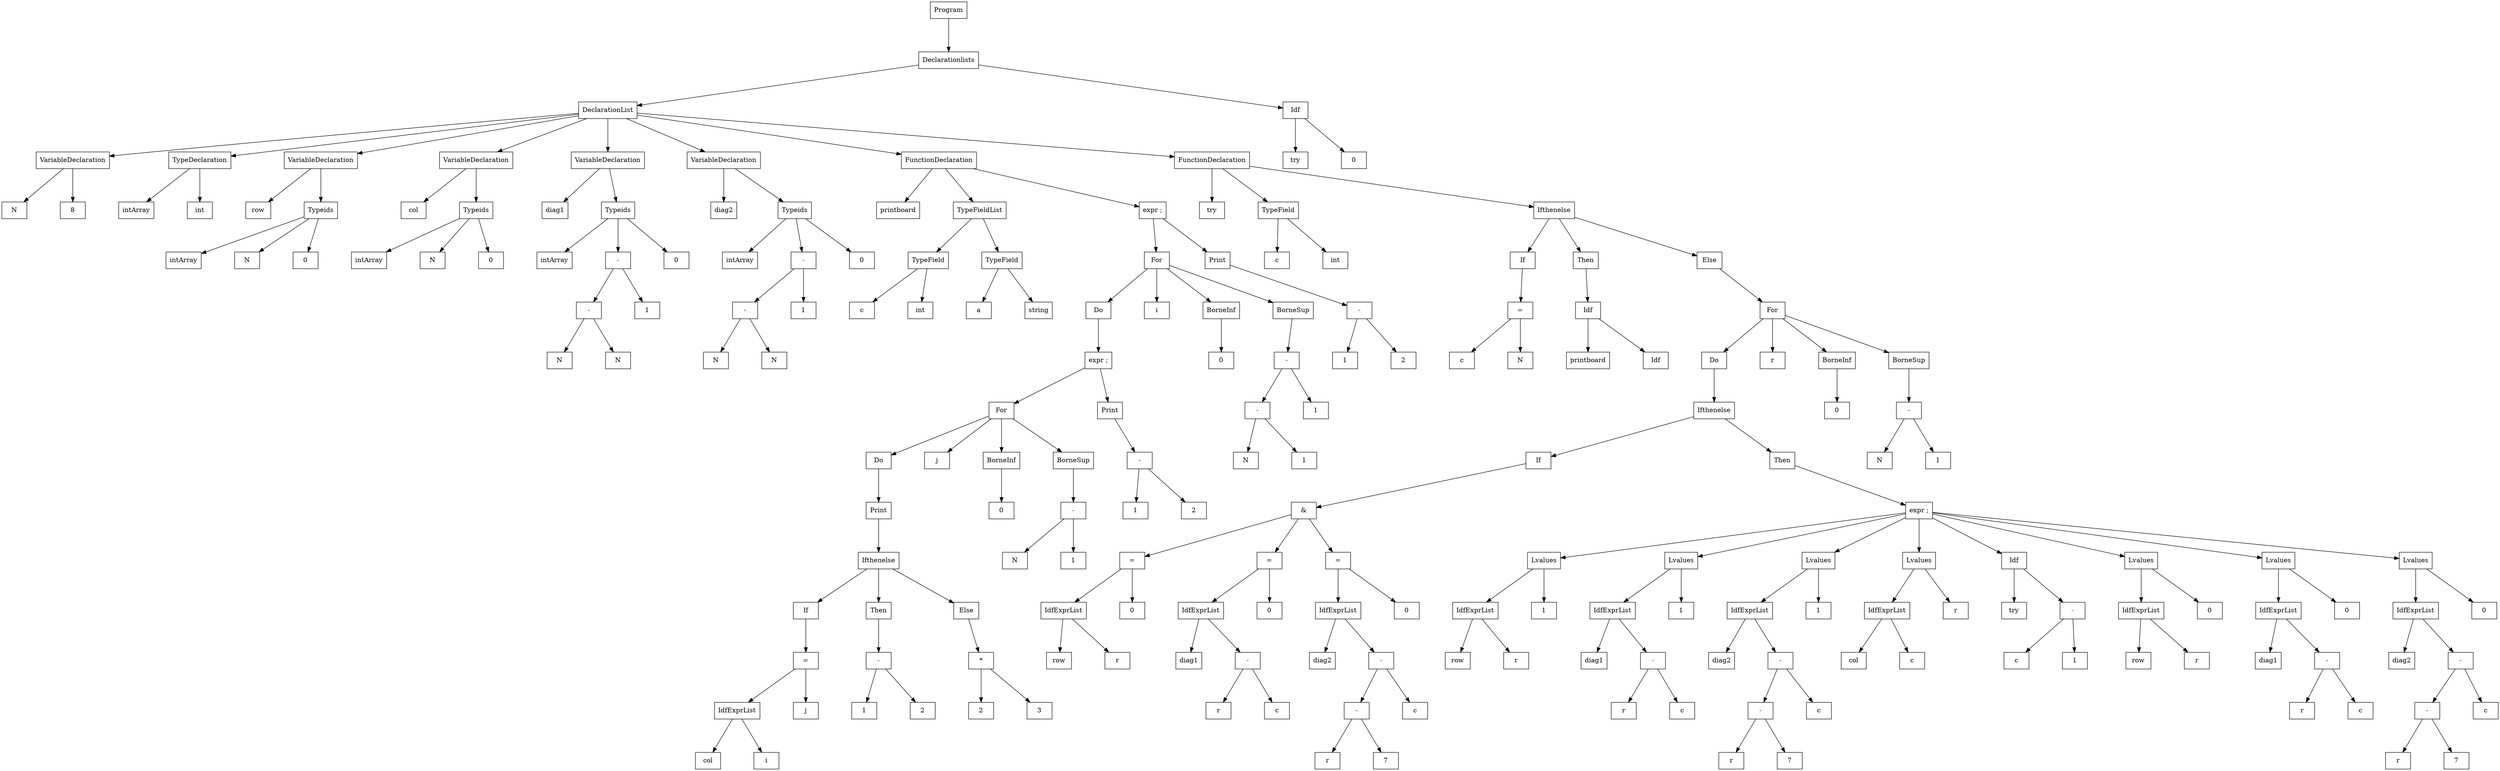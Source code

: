 digraph "ast"{

	nodesep=1;
	ranksep=1;

	N2 [label="DeclarationList", shape="box"];
	N4 [label="N", shape="box"];
	N5 [label="8", shape="box"];
	N3 [label="VariableDeclaration", shape="box"];
	N7 [label="intArray", shape="box"];
	N8 [label="int", shape="box"];
	N6 [label="TypeDeclaration", shape="box"];
	N10 [label="row", shape="box"];
	N12 [label="intArray", shape="box"];
	N13 [label="N", shape="box"];
	N14 [label="0", shape="box"];
	N11 [label="Typeids", shape="box"];
	N9 [label="VariableDeclaration", shape="box"];
	N16 [label="col", shape="box"];
	N18 [label="intArray", shape="box"];
	N19 [label="N", shape="box"];
	N20 [label="0", shape="box"];
	N17 [label="Typeids", shape="box"];
	N15 [label="VariableDeclaration", shape="box"];
	N22 [label="diag1", shape="box"];
	N24 [label="intArray", shape="box"];
	N27 [label="N", shape="box"];
	N28 [label="N", shape="box"];
	N26 [label="-", shape="box"];
	N29 [label="1", shape="box"];
	N25 [label="-", shape="box"];
	N30 [label="0", shape="box"];
	N23 [label="Typeids", shape="box"];
	N21 [label="VariableDeclaration", shape="box"];
	N32 [label="diag2", shape="box"];
	N34 [label="intArray", shape="box"];
	N37 [label="N", shape="box"];
	N38 [label="N", shape="box"];
	N36 [label="-", shape="box"];
	N39 [label="1", shape="box"];
	N35 [label="-", shape="box"];
	N40 [label="0", shape="box"];
	N33 [label="Typeids", shape="box"];
	N31 [label="VariableDeclaration", shape="box"];
	N42 [label="printboard", shape="box"];
	N43 [label="TypeFieldList", shape="box"];
	N45 [label="c", shape="box"];
	N46 [label="int", shape="box"];
	N44 [label="TypeField", shape="box"];
	N48 [label="a", shape="box"];
	N49 [label="string", shape="box"];
	N47 [label="TypeField", shape="box"];
	N50 [label="expr ;", shape="box"];
	N53 [label="expr ;", shape="box"];
	N60 [label="IdfExprList", shape="box"];
	N61 [label="col", shape="box"];
	N62 [label="i", shape="box"];
	N63 [label="j", shape="box"];
	N59 [label="=", shape="box"];
	N58 [label="If", shape="box"];
	N66 [label="1", shape="box"];
	N67 [label="2", shape="box"];
	N65 [label="-", shape="box"];
	N64 [label="Then", shape="box"];
	N70 [label="2", shape="box"];
	N71 [label="3", shape="box"];
	N69 [label="*", shape="box"];
	N68 [label="Else", shape="box"];
	N57 [label="Ifthenelse", shape="box"];
	N56 [label="Print", shape="box"];
	N55 [label="Do", shape="box"];
	N72 [label="j", shape="box"];
	N74 [label="0", shape="box"];
	N73 [label="BorneInf", shape="box"];
	N77 [label="N", shape="box"];
	N78 [label="1", shape="box"];
	N76 [label="-", shape="box"];
	N75 [label="BorneSup", shape="box"];
	N54 [label="For", shape="box"];
	N81 [label="1", shape="box"];
	N82 [label="2", shape="box"];
	N80 [label="-", shape="box"];
	N79 [label="Print", shape="box"];
	N52 [label="Do", shape="box"];
	N83 [label="i", shape="box"];
	N85 [label="0", shape="box"];
	N84 [label="BorneInf", shape="box"];
	N89 [label="N", shape="box"];
	N90 [label="1", shape="box"];
	N88 [label="-", shape="box"];
	N91 [label="1", shape="box"];
	N87 [label="-", shape="box"];
	N86 [label="BorneSup", shape="box"];
	N51 [label="For", shape="box"];
	N94 [label="1", shape="box"];
	N95 [label="2", shape="box"];
	N93 [label="-", shape="box"];
	N92 [label="Print", shape="box"];
	N41 [label="FunctionDeclaration", shape="box"];
	N97 [label="try", shape="box"];
	N99 [label="c", shape="box"];
	N100 [label="int", shape="box"];
	N98 [label="TypeField", shape="box"];
	N104 [label="c", shape="box"];
	N105 [label="N", shape="box"];
	N103 [label="=", shape="box"];
	N102 [label="If", shape="box"];
	N107 [label="Idf", shape="box"];
	N108 [label="printboard", shape="box"];
	N109 [label="Idf", shape="box"];
	N106 [label="Then", shape="box"];
	N115 [label="&", shape="box"];
	N117 [label="IdfExprList", shape="box"];
	N118 [label="row", shape="box"];
	N119 [label="r", shape="box"];
	N120 [label="0", shape="box"];
	N116 [label="=", shape="box"];
	N122 [label="IdfExprList", shape="box"];
	N123 [label="diag1", shape="box"];
	N125 [label="r", shape="box"];
	N126 [label="c", shape="box"];
	N124 [label="-", shape="box"];
	N127 [label="0", shape="box"];
	N121 [label="=", shape="box"];
	N129 [label="IdfExprList", shape="box"];
	N130 [label="diag2", shape="box"];
	N133 [label="r", shape="box"];
	N134 [label="7", shape="box"];
	N132 [label="-", shape="box"];
	N135 [label="c", shape="box"];
	N131 [label="-", shape="box"];
	N136 [label="0", shape="box"];
	N128 [label="=", shape="box"];
	N114 [label="If", shape="box"];
	N138 [label="expr ;", shape="box"];
	N140 [label="IdfExprList", shape="box"];
	N141 [label="row", shape="box"];
	N142 [label="r", shape="box"];
	N143 [label="1", shape="box"];
	N139 [label="Lvalues", shape="box"];
	N145 [label="IdfExprList", shape="box"];
	N146 [label="diag1", shape="box"];
	N148 [label="r", shape="box"];
	N149 [label="c", shape="box"];
	N147 [label="-", shape="box"];
	N150 [label="1", shape="box"];
	N144 [label="Lvalues", shape="box"];
	N152 [label="IdfExprList", shape="box"];
	N153 [label="diag2", shape="box"];
	N156 [label="r", shape="box"];
	N157 [label="7", shape="box"];
	N155 [label="-", shape="box"];
	N158 [label="c", shape="box"];
	N154 [label="-", shape="box"];
	N159 [label="1", shape="box"];
	N151 [label="Lvalues", shape="box"];
	N161 [label="IdfExprList", shape="box"];
	N162 [label="col", shape="box"];
	N163 [label="c", shape="box"];
	N164 [label="r", shape="box"];
	N160 [label="Lvalues", shape="box"];
	N165 [label="Idf", shape="box"];
	N166 [label="try", shape="box"];
	N168 [label="c", shape="box"];
	N169 [label="1", shape="box"];
	N167 [label="-", shape="box"];
	N171 [label="IdfExprList", shape="box"];
	N172 [label="row", shape="box"];
	N173 [label="r", shape="box"];
	N174 [label="0", shape="box"];
	N170 [label="Lvalues", shape="box"];
	N176 [label="IdfExprList", shape="box"];
	N177 [label="diag1", shape="box"];
	N179 [label="r", shape="box"];
	N180 [label="c", shape="box"];
	N178 [label="-", shape="box"];
	N181 [label="0", shape="box"];
	N175 [label="Lvalues", shape="box"];
	N183 [label="IdfExprList", shape="box"];
	N184 [label="diag2", shape="box"];
	N187 [label="r", shape="box"];
	N188 [label="7", shape="box"];
	N186 [label="-", shape="box"];
	N189 [label="c", shape="box"];
	N185 [label="-", shape="box"];
	N190 [label="0", shape="box"];
	N182 [label="Lvalues", shape="box"];
	N137 [label="Then", shape="box"];
	N113 [label="Ifthenelse", shape="box"];
	N112 [label="Do", shape="box"];
	N191 [label="r", shape="box"];
	N193 [label="0", shape="box"];
	N192 [label="BorneInf", shape="box"];
	N196 [label="N", shape="box"];
	N197 [label="1", shape="box"];
	N195 [label="-", shape="box"];
	N194 [label="BorneSup", shape="box"];
	N111 [label="For", shape="box"];
	N110 [label="Else", shape="box"];
	N101 [label="Ifthenelse", shape="box"];
	N96 [label="FunctionDeclaration", shape="box"];
	N198 [label="Idf", shape="box"];
	N199 [label="try", shape="box"];
	N200 [label="0", shape="box"];
	N1 [label="Declarationlists", shape="box"];
	N0 [label="Program", shape="box"];

	N3 -> N4; 
	N3 -> N5; 
	N2 -> N3; 
	N6 -> N7; 
	N6 -> N8; 
	N2 -> N6; 
	N11 -> N12; 
	N11 -> N13; 
	N11 -> N14; 
	N9 -> N10; 
	N9 -> N11; 
	N2 -> N9; 
	N17 -> N18; 
	N17 -> N19; 
	N17 -> N20; 
	N15 -> N16; 
	N15 -> N17; 
	N2 -> N15; 
	N26 -> N27; 
	N26 -> N28; 
	N25 -> N26; 
	N25 -> N29; 
	N23 -> N24; 
	N23 -> N25; 
	N23 -> N30; 
	N21 -> N22; 
	N21 -> N23; 
	N2 -> N21; 
	N36 -> N37; 
	N36 -> N38; 
	N35 -> N36; 
	N35 -> N39; 
	N33 -> N34; 
	N33 -> N35; 
	N33 -> N40; 
	N31 -> N32; 
	N31 -> N33; 
	N2 -> N31; 
	N44 -> N45; 
	N44 -> N46; 
	N43 -> N44; 
	N47 -> N48; 
	N47 -> N49; 
	N43 -> N47; 
	N60 -> N61; 
	N60 -> N62; 
	N59 -> N60; 
	N59 -> N63; 
	N58 -> N59; 
	N65 -> N66; 
	N65 -> N67; 
	N64 -> N65; 
	N69 -> N70; 
	N69 -> N71; 
	N68 -> N69; 
	N57 -> N58; 
	N57 -> N64; 
	N57 -> N68; 
	N56 -> N57; 
	N55 -> N56; 
	N73 -> N74; 
	N76 -> N77; 
	N76 -> N78; 
	N75 -> N76; 
	N54 -> N55; 
	N54 -> N72; 
	N54 -> N73; 
	N54 -> N75; 
	N53 -> N54; 
	N80 -> N81; 
	N80 -> N82; 
	N79 -> N80; 
	N53 -> N79; 
	N52 -> N53; 
	N84 -> N85; 
	N88 -> N89; 
	N88 -> N90; 
	N87 -> N88; 
	N87 -> N91; 
	N86 -> N87; 
	N51 -> N52; 
	N51 -> N83; 
	N51 -> N84; 
	N51 -> N86; 
	N50 -> N51; 
	N93 -> N94; 
	N93 -> N95; 
	N92 -> N93; 
	N50 -> N92; 
	N41 -> N42; 
	N41 -> N43; 
	N41 -> N50; 
	N2 -> N41; 
	N98 -> N99; 
	N98 -> N100; 
	N103 -> N104; 
	N103 -> N105; 
	N102 -> N103; 
	N107 -> N108; 
	N107 -> N109; 
	N106 -> N107; 
	N117 -> N118; 
	N117 -> N119; 
	N116 -> N117; 
	N116 -> N120; 
	N115 -> N116; 
	N122 -> N123; 
	N124 -> N125; 
	N124 -> N126; 
	N122 -> N124; 
	N121 -> N122; 
	N121 -> N127; 
	N115 -> N121; 
	N129 -> N130; 
	N132 -> N133; 
	N132 -> N134; 
	N131 -> N132; 
	N131 -> N135; 
	N129 -> N131; 
	N128 -> N129; 
	N128 -> N136; 
	N115 -> N128; 
	N114 -> N115; 
	N140 -> N141; 
	N140 -> N142; 
	N139 -> N140; 
	N139 -> N143; 
	N138 -> N139; 
	N145 -> N146; 
	N147 -> N148; 
	N147 -> N149; 
	N145 -> N147; 
	N144 -> N145; 
	N144 -> N150; 
	N138 -> N144; 
	N152 -> N153; 
	N155 -> N156; 
	N155 -> N157; 
	N154 -> N155; 
	N154 -> N158; 
	N152 -> N154; 
	N151 -> N152; 
	N151 -> N159; 
	N138 -> N151; 
	N161 -> N162; 
	N161 -> N163; 
	N160 -> N161; 
	N160 -> N164; 
	N138 -> N160; 
	N165 -> N166; 
	N167 -> N168; 
	N167 -> N169; 
	N165 -> N167; 
	N138 -> N165; 
	N171 -> N172; 
	N171 -> N173; 
	N170 -> N171; 
	N170 -> N174; 
	N138 -> N170; 
	N176 -> N177; 
	N178 -> N179; 
	N178 -> N180; 
	N176 -> N178; 
	N175 -> N176; 
	N175 -> N181; 
	N138 -> N175; 
	N183 -> N184; 
	N186 -> N187; 
	N186 -> N188; 
	N185 -> N186; 
	N185 -> N189; 
	N183 -> N185; 
	N182 -> N183; 
	N182 -> N190; 
	N138 -> N182; 
	N137 -> N138; 
	N113 -> N114; 
	N113 -> N137; 
	N112 -> N113; 
	N192 -> N193; 
	N195 -> N196; 
	N195 -> N197; 
	N194 -> N195; 
	N111 -> N112; 
	N111 -> N191; 
	N111 -> N192; 
	N111 -> N194; 
	N110 -> N111; 
	N101 -> N102; 
	N101 -> N106; 
	N101 -> N110; 
	N96 -> N97; 
	N96 -> N98; 
	N96 -> N101; 
	N2 -> N96; 
	N198 -> N199; 
	N198 -> N200; 
	N1 -> N2; 
	N1 -> N198; 
	N0 -> N1; 
}